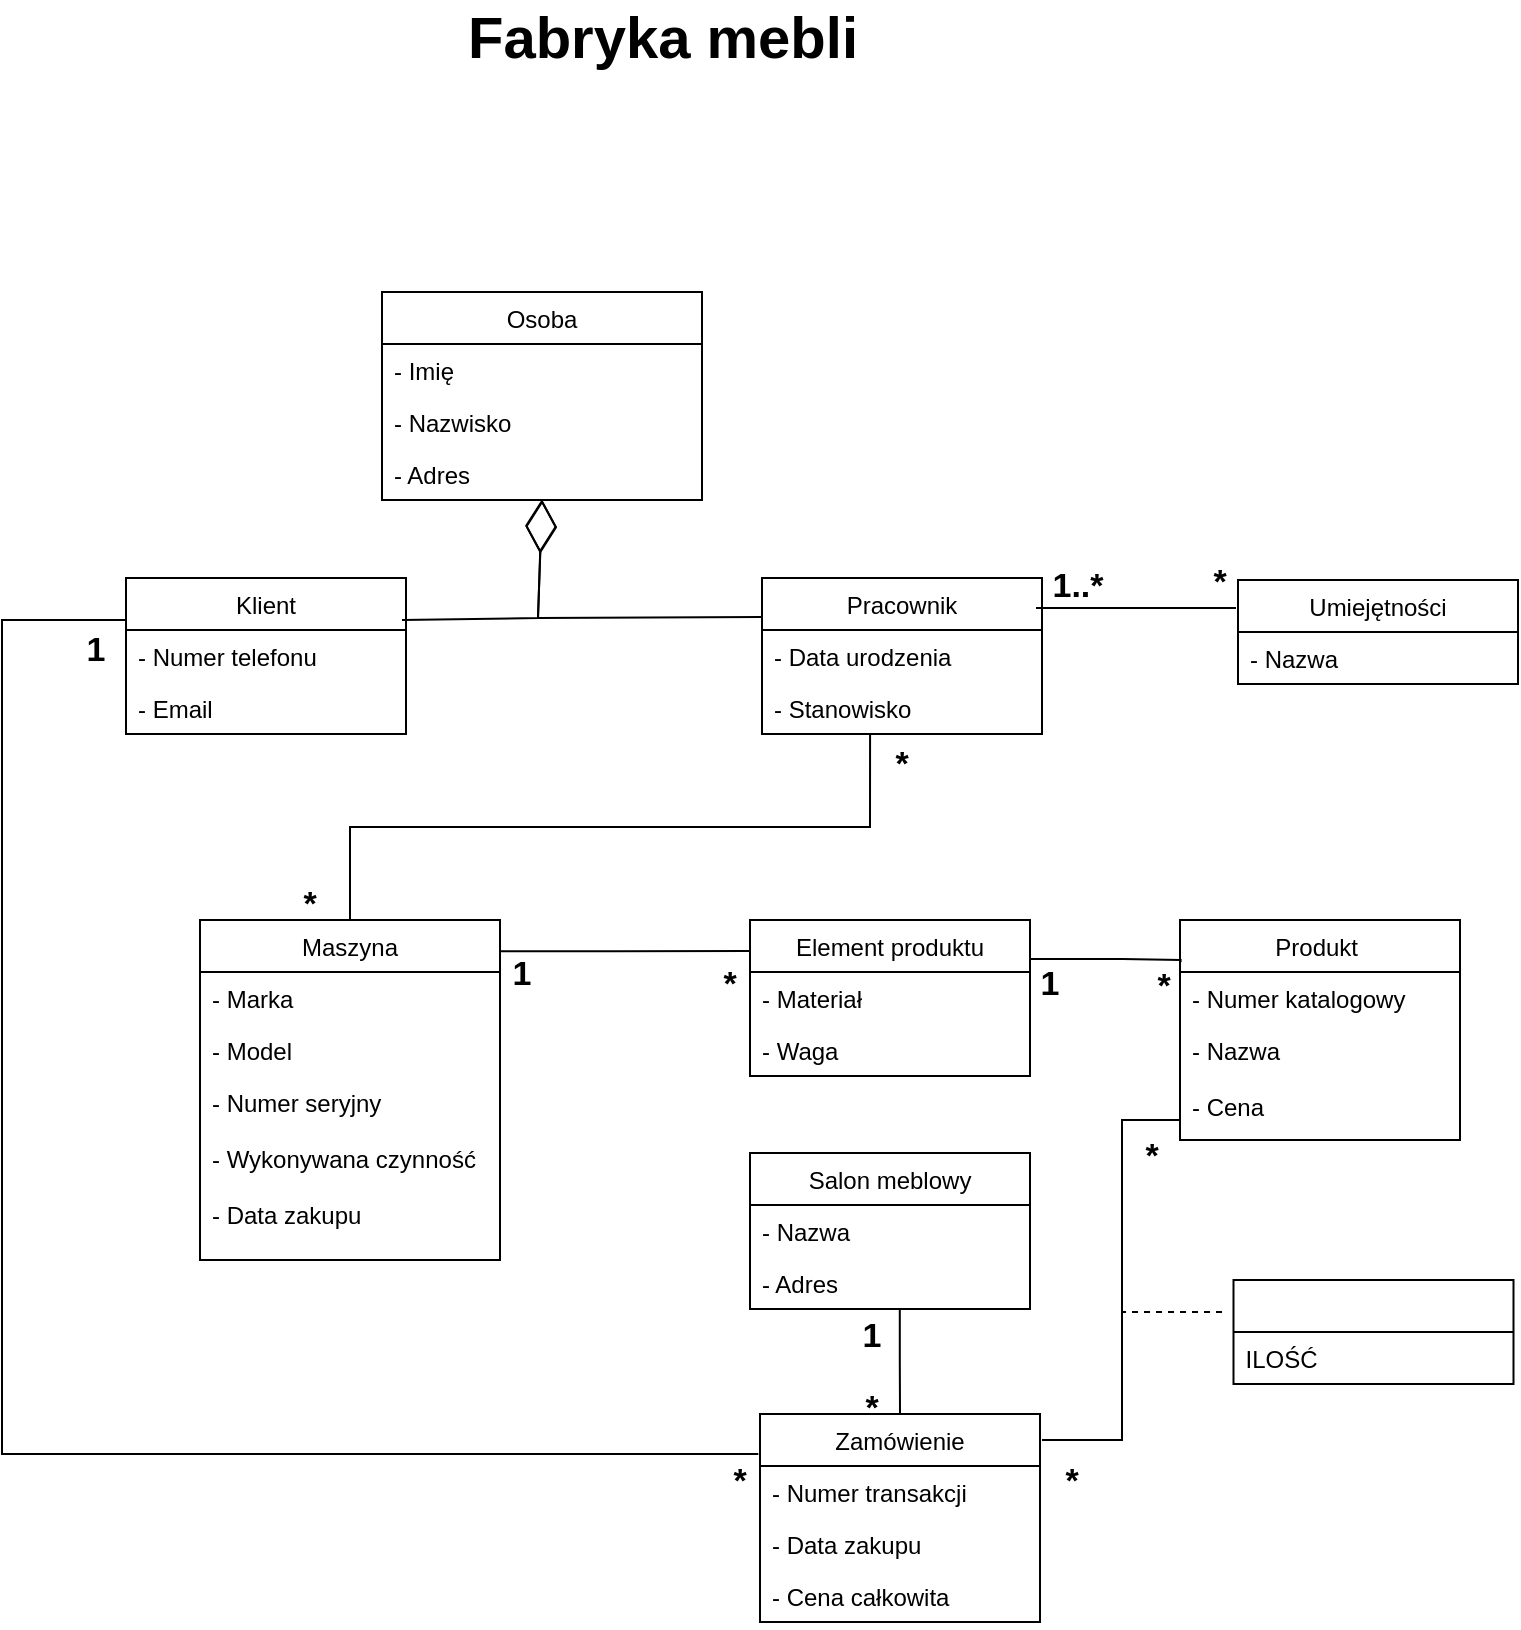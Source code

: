 <mxfile version="20.8.5" type="device"><diagram id="aq6vUtrTZTklRJJoPMB3" name="Strona-1"><mxGraphModel dx="819" dy="432" grid="1" gridSize="10" guides="1" tooltips="1" connect="1" arrows="1" fold="1" page="1" pageScale="1" pageWidth="827" pageHeight="1169" math="0" shadow="0"><root><mxCell id="0"/><mxCell id="1" parent="0"/><mxCell id="Vw4quH79UI14Aog4poAo-18" value="Osoba" style="swimlane;fontStyle=0;childLayout=stackLayout;horizontal=1;startSize=26;fillColor=none;horizontalStack=0;resizeParent=1;resizeParentMax=0;resizeLast=0;collapsible=1;marginBottom=0;rounded=0;shadow=0;" parent="1" vertex="1"><mxGeometry x="229" y="209" width="160" height="104" as="geometry"/></mxCell><mxCell id="Vw4quH79UI14Aog4poAo-19" value="- Imię" style="text;strokeColor=none;fillColor=none;align=left;verticalAlign=top;spacingLeft=4;spacingRight=4;overflow=hidden;rotatable=0;points=[[0,0.5],[1,0.5]];portConstraint=eastwest;" parent="Vw4quH79UI14Aog4poAo-18" vertex="1"><mxGeometry y="26" width="160" height="26" as="geometry"/></mxCell><mxCell id="Vw4quH79UI14Aog4poAo-20" value="- Nazwisko    " style="text;strokeColor=none;fillColor=none;align=left;verticalAlign=top;spacingLeft=4;spacingRight=4;overflow=hidden;rotatable=0;points=[[0,0.5],[1,0.5]];portConstraint=eastwest;" parent="Vw4quH79UI14Aog4poAo-18" vertex="1"><mxGeometry y="52" width="160" height="26" as="geometry"/></mxCell><mxCell id="Vw4quH79UI14Aog4poAo-21" value="- Adres" style="text;strokeColor=none;fillColor=none;align=left;verticalAlign=top;spacingLeft=4;spacingRight=4;overflow=hidden;rotatable=0;points=[[0,0.5],[1,0.5]];portConstraint=eastwest;" parent="Vw4quH79UI14Aog4poAo-18" vertex="1"><mxGeometry y="78" width="160" height="26" as="geometry"/></mxCell><mxCell id="Vw4quH79UI14Aog4poAo-22" value="Pracownik" style="swimlane;fontStyle=0;childLayout=stackLayout;horizontal=1;startSize=26;fillColor=none;horizontalStack=0;resizeParent=1;resizeParentMax=0;resizeLast=0;collapsible=1;marginBottom=0;" parent="1" vertex="1"><mxGeometry x="419" y="352" width="140" height="78" as="geometry"/></mxCell><mxCell id="Vw4quH79UI14Aog4poAo-23" value="- Data urodzenia" style="text;strokeColor=none;fillColor=none;align=left;verticalAlign=top;spacingLeft=4;spacingRight=4;overflow=hidden;rotatable=0;points=[[0,0.5],[1,0.5]];portConstraint=eastwest;" parent="Vw4quH79UI14Aog4poAo-22" vertex="1"><mxGeometry y="26" width="140" height="26" as="geometry"/></mxCell><mxCell id="Vw4quH79UI14Aog4poAo-24" value="- Stanowisko" style="text;strokeColor=none;fillColor=none;align=left;verticalAlign=top;spacingLeft=4;spacingRight=4;overflow=hidden;rotatable=0;points=[[0,0.5],[1,0.5]];portConstraint=eastwest;" parent="Vw4quH79UI14Aog4poAo-22" vertex="1"><mxGeometry y="52" width="140" height="26" as="geometry"/></mxCell><mxCell id="Vw4quH79UI14Aog4poAo-26" value="Umiejętności" style="swimlane;fontStyle=0;childLayout=stackLayout;horizontal=1;startSize=26;fillColor=none;horizontalStack=0;resizeParent=1;resizeParentMax=0;resizeLast=0;collapsible=1;marginBottom=0;" parent="1" vertex="1"><mxGeometry x="657" y="353" width="140" height="52" as="geometry"/></mxCell><mxCell id="Vw4quH79UI14Aog4poAo-27" value="- Nazwa " style="text;strokeColor=none;fillColor=none;align=left;verticalAlign=top;spacingLeft=4;spacingRight=4;overflow=hidden;rotatable=0;points=[[0,0.5],[1,0.5]];portConstraint=eastwest;" parent="Vw4quH79UI14Aog4poAo-26" vertex="1"><mxGeometry y="26" width="140" height="26" as="geometry"/></mxCell><mxCell id="Vw4quH79UI14Aog4poAo-30" value="Klient" style="swimlane;fontStyle=0;childLayout=stackLayout;horizontal=1;startSize=26;fillColor=none;horizontalStack=0;resizeParent=1;resizeParentMax=0;resizeLast=0;collapsible=1;marginBottom=0;" parent="1" vertex="1"><mxGeometry x="101" y="352" width="140" height="78" as="geometry"/></mxCell><mxCell id="Vw4quH79UI14Aog4poAo-31" value="- Numer telefonu" style="text;strokeColor=none;fillColor=none;align=left;verticalAlign=top;spacingLeft=4;spacingRight=4;overflow=hidden;rotatable=0;points=[[0,0.5],[1,0.5]];portConstraint=eastwest;" parent="Vw4quH79UI14Aog4poAo-30" vertex="1"><mxGeometry y="26" width="140" height="26" as="geometry"/></mxCell><mxCell id="Vw4quH79UI14Aog4poAo-32" value="- Email" style="text;strokeColor=none;fillColor=none;align=left;verticalAlign=top;spacingLeft=4;spacingRight=4;overflow=hidden;rotatable=0;points=[[0,0.5],[1,0.5]];portConstraint=eastwest;" parent="Vw4quH79UI14Aog4poAo-30" vertex="1"><mxGeometry y="52" width="140" height="26" as="geometry"/></mxCell><mxCell id="Vw4quH79UI14Aog4poAo-34" value="Maszyna" style="swimlane;fontStyle=0;childLayout=stackLayout;horizontal=1;startSize=26;fillColor=none;horizontalStack=0;resizeParent=1;resizeParentMax=0;resizeLast=0;collapsible=1;marginBottom=0;rounded=0;shadow=0;sketch=0;" parent="1" vertex="1"><mxGeometry x="138" y="523" width="150" height="170" as="geometry"/></mxCell><mxCell id="Vw4quH79UI14Aog4poAo-35" value="- Marka" style="text;strokeColor=none;fillColor=none;align=left;verticalAlign=top;spacingLeft=4;spacingRight=4;overflow=hidden;rotatable=0;points=[[0,0.5],[1,0.5]];portConstraint=eastwest;rounded=0;shadow=0;sketch=0;" parent="Vw4quH79UI14Aog4poAo-34" vertex="1"><mxGeometry y="26" width="150" height="26" as="geometry"/></mxCell><mxCell id="Vw4quH79UI14Aog4poAo-36" value="- Model" style="text;strokeColor=none;fillColor=none;align=left;verticalAlign=top;spacingLeft=4;spacingRight=4;overflow=hidden;rotatable=0;points=[[0,0.5],[1,0.5]];portConstraint=eastwest;rounded=0;shadow=0;sketch=0;" parent="Vw4quH79UI14Aog4poAo-34" vertex="1"><mxGeometry y="52" width="150" height="26" as="geometry"/></mxCell><mxCell id="Vw4quH79UI14Aog4poAo-37" value="- Numer seryjny&#10;&#10;- Wykonywana czynność&#10;&#10;- Data zakupu&#10;" style="text;strokeColor=none;fillColor=none;align=left;verticalAlign=top;spacingLeft=4;spacingRight=4;overflow=hidden;rotatable=0;points=[[0,0.5],[1,0.5]];portConstraint=eastwest;rounded=0;shadow=0;sketch=0;" parent="Vw4quH79UI14Aog4poAo-34" vertex="1"><mxGeometry y="78" width="150" height="92" as="geometry"/></mxCell><mxCell id="Vw4quH79UI14Aog4poAo-38" value="Element produktu" style="swimlane;fontStyle=0;childLayout=stackLayout;horizontal=1;startSize=26;fillColor=none;horizontalStack=0;resizeParent=1;resizeParentMax=0;resizeLast=0;collapsible=1;marginBottom=0;rounded=0;shadow=0;sketch=0;" parent="1" vertex="1"><mxGeometry x="413" y="523" width="140" height="78" as="geometry"/></mxCell><mxCell id="Vw4quH79UI14Aog4poAo-39" value="- Materiał" style="text;strokeColor=none;fillColor=none;align=left;verticalAlign=top;spacingLeft=4;spacingRight=4;overflow=hidden;rotatable=0;points=[[0,0.5],[1,0.5]];portConstraint=eastwest;rounded=0;shadow=0;sketch=0;" parent="Vw4quH79UI14Aog4poAo-38" vertex="1"><mxGeometry y="26" width="140" height="26" as="geometry"/></mxCell><mxCell id="Vw4quH79UI14Aog4poAo-40" value="- Waga " style="text;strokeColor=none;fillColor=none;align=left;verticalAlign=top;spacingLeft=4;spacingRight=4;overflow=hidden;rotatable=0;points=[[0,0.5],[1,0.5]];portConstraint=eastwest;rounded=0;shadow=0;sketch=0;" parent="Vw4quH79UI14Aog4poAo-38" vertex="1"><mxGeometry y="52" width="140" height="26" as="geometry"/></mxCell><mxCell id="Vw4quH79UI14Aog4poAo-42" value="Produkt " style="swimlane;fontStyle=0;childLayout=stackLayout;horizontal=1;startSize=26;fillColor=none;horizontalStack=0;resizeParent=1;resizeParentMax=0;resizeLast=0;collapsible=1;marginBottom=0;rounded=0;shadow=0;sketch=0;" parent="1" vertex="1"><mxGeometry x="628" y="523" width="140" height="110" as="geometry"/></mxCell><mxCell id="Vw4quH79UI14Aog4poAo-43" value="- Numer katalogowy    " style="text;strokeColor=none;fillColor=none;align=left;verticalAlign=top;spacingLeft=4;spacingRight=4;overflow=hidden;rotatable=0;points=[[0,0.5],[1,0.5]];portConstraint=eastwest;rounded=0;shadow=0;sketch=0;" parent="Vw4quH79UI14Aog4poAo-42" vertex="1"><mxGeometry y="26" width="140" height="26" as="geometry"/></mxCell><mxCell id="Vw4quH79UI14Aog4poAo-44" value="- Nazwa" style="text;strokeColor=none;fillColor=none;align=left;verticalAlign=top;spacingLeft=4;spacingRight=4;overflow=hidden;rotatable=0;points=[[0,0.5],[1,0.5]];portConstraint=eastwest;rounded=0;shadow=0;sketch=0;" parent="Vw4quH79UI14Aog4poAo-42" vertex="1"><mxGeometry y="52" width="140" height="58" as="geometry"/></mxCell><mxCell id="Vw4quH79UI14Aog4poAo-46" value="Zamówienie" style="swimlane;fontStyle=0;childLayout=stackLayout;horizontal=1;startSize=26;fillColor=none;horizontalStack=0;resizeParent=1;resizeParentMax=0;resizeLast=0;collapsible=1;marginBottom=0;rounded=0;shadow=0;sketch=0;" parent="1" vertex="1"><mxGeometry x="418" y="770" width="140" height="104" as="geometry"/></mxCell><mxCell id="Vw4quH79UI14Aog4poAo-47" value="- Numer transakcji" style="text;strokeColor=none;fillColor=none;align=left;verticalAlign=top;spacingLeft=4;spacingRight=4;overflow=hidden;rotatable=0;points=[[0,0.5],[1,0.5]];portConstraint=eastwest;rounded=0;shadow=0;sketch=0;" parent="Vw4quH79UI14Aog4poAo-46" vertex="1"><mxGeometry y="26" width="140" height="26" as="geometry"/></mxCell><mxCell id="Vw4quH79UI14Aog4poAo-48" value="- Data zakupu" style="text;strokeColor=none;fillColor=none;align=left;verticalAlign=top;spacingLeft=4;spacingRight=4;overflow=hidden;rotatable=0;points=[[0,0.5],[1,0.5]];portConstraint=eastwest;rounded=0;shadow=0;sketch=0;" parent="Vw4quH79UI14Aog4poAo-46" vertex="1"><mxGeometry y="52" width="140" height="26" as="geometry"/></mxCell><mxCell id="Vw4quH79UI14Aog4poAo-49" value="- Cena całkowita" style="text;strokeColor=none;fillColor=none;align=left;verticalAlign=top;spacingLeft=4;spacingRight=4;overflow=hidden;rotatable=0;points=[[0,0.5],[1,0.5]];portConstraint=eastwest;rounded=0;shadow=0;sketch=0;" parent="Vw4quH79UI14Aog4poAo-46" vertex="1"><mxGeometry y="78" width="140" height="26" as="geometry"/></mxCell><mxCell id="Vw4quH79UI14Aog4poAo-50" value="- Cena" style="text;strokeColor=none;fillColor=none;align=left;verticalAlign=top;spacingLeft=4;spacingRight=4;overflow=hidden;rotatable=0;points=[[0,0.5],[1,0.5]];portConstraint=eastwest;rounded=0;shadow=0;sketch=0;" parent="1" vertex="1"><mxGeometry x="628" y="603" width="140" height="26" as="geometry"/></mxCell><mxCell id="Vw4quH79UI14Aog4poAo-57" value="" style="swimlane;fontStyle=0;childLayout=stackLayout;horizontal=1;startSize=26;fillColor=none;horizontalStack=0;resizeParent=1;resizeParentMax=0;resizeLast=0;collapsible=1;marginBottom=0;rounded=0;shadow=0;sketch=0;" parent="1" vertex="1"><mxGeometry x="654.75" y="703" width="140" height="52" as="geometry"/></mxCell><mxCell id="Vw4quH79UI14Aog4poAo-58" value="ILOŚĆ" style="text;strokeColor=none;fillColor=none;align=left;verticalAlign=top;spacingLeft=4;spacingRight=4;overflow=hidden;rotatable=0;points=[[0,0.5],[1,0.5]];portConstraint=eastwest;rounded=0;shadow=0;sketch=0;" parent="Vw4quH79UI14Aog4poAo-57" vertex="1"><mxGeometry y="26" width="140" height="26" as="geometry"/></mxCell><mxCell id="Vw4quH79UI14Aog4poAo-62" value="" style="endArrow=diamondThin;endFill=0;endSize=24;html=1;rounded=0;entryX=0.513;entryY=1.038;entryDx=0;entryDy=0;entryPerimeter=0;" parent="1" edge="1"><mxGeometry width="160" relative="1" as="geometry"><mxPoint x="239" y="373" as="sourcePoint"/><mxPoint x="309.08" y="312.988" as="targetPoint"/><Array as="points"><mxPoint x="307" y="372"/></Array></mxGeometry></mxCell><mxCell id="Vw4quH79UI14Aog4poAo-63" value="" style="endArrow=diamondThin;endFill=0;endSize=24;html=1;rounded=0;entryX=0.506;entryY=0.984;entryDx=0;entryDy=0;entryPerimeter=0;exitX=0;exitY=0.25;exitDx=0;exitDy=0;" parent="1" source="Vw4quH79UI14Aog4poAo-22" edge="1"><mxGeometry width="160" relative="1" as="geometry"><mxPoint x="409" y="372" as="sourcePoint"/><mxPoint x="308.96" y="312.584" as="targetPoint"/><Array as="points"><mxPoint x="307" y="372"/></Array></mxGeometry></mxCell><mxCell id="Vw4quH79UI14Aog4poAo-65" value="" style="line;strokeWidth=1;fillColor=none;align=left;verticalAlign=middle;spacingTop=-1;spacingLeft=3;spacingRight=3;rotatable=0;labelPosition=right;points=[];portConstraint=eastwest;strokeColor=inherit;rounded=0;shadow=0;sketch=0;" parent="1" vertex="1"><mxGeometry x="556" y="363" width="100" height="8" as="geometry"/></mxCell><mxCell id="Vw4quH79UI14Aog4poAo-66" value="1..*" style="text;align=center;fontStyle=1;verticalAlign=middle;spacingLeft=3;spacingRight=3;strokeColor=none;rotatable=0;points=[[0,0.5],[1,0.5]];portConstraint=eastwest;rounded=0;shadow=0;sketch=0;fontSize=17;" parent="1" vertex="1"><mxGeometry x="562" y="344" width="30" height="20" as="geometry"/></mxCell><mxCell id="Vw4quH79UI14Aog4poAo-67" value="*" style="text;align=center;fontStyle=1;verticalAlign=middle;spacingLeft=3;spacingRight=3;strokeColor=none;rotatable=0;points=[[0,0.5],[1,0.5]];portConstraint=eastwest;rounded=0;shadow=0;sketch=0;fontSize=17;" parent="1" vertex="1"><mxGeometry x="633" y="342" width="30" height="20" as="geometry"/></mxCell><mxCell id="Vw4quH79UI14Aog4poAo-69" value="" style="endArrow=none;html=1;edgeStyle=orthogonalEdgeStyle;rounded=0;fontSize=17;exitX=0.5;exitY=0;exitDx=0;exitDy=0;entryX=0.386;entryY=0.987;entryDx=0;entryDy=0;entryPerimeter=0;" parent="1" source="Vw4quH79UI14Aog4poAo-34" target="Vw4quH79UI14Aog4poAo-24" edge="1"><mxGeometry relative="1" as="geometry"><mxPoint x="198" y="483" as="sourcePoint"/><mxPoint x="548" y="483" as="targetPoint"/></mxGeometry></mxCell><mxCell id="Vw4quH79UI14Aog4poAo-72" value="*" style="text;align=center;fontStyle=1;verticalAlign=middle;spacingLeft=3;spacingRight=3;strokeColor=none;rotatable=0;points=[[0,0.5],[1,0.5]];portConstraint=eastwest;rounded=0;shadow=0;sketch=0;fontSize=17;" parent="1" vertex="1"><mxGeometry x="474" y="433" width="30" height="20" as="geometry"/></mxCell><mxCell id="Vw4quH79UI14Aog4poAo-73" value="*" style="text;align=center;fontStyle=1;verticalAlign=middle;spacingLeft=3;spacingRight=3;strokeColor=none;rotatable=0;points=[[0,0.5],[1,0.5]];portConstraint=eastwest;rounded=0;shadow=0;sketch=0;fontSize=17;" parent="1" vertex="1"><mxGeometry x="178" y="503" width="30" height="20" as="geometry"/></mxCell><mxCell id="Vw4quH79UI14Aog4poAo-74" value="" style="endArrow=none;html=1;edgeStyle=orthogonalEdgeStyle;rounded=0;fontSize=17;exitX=0;exitY=0.25;exitDx=0;exitDy=0;entryX=-0.006;entryY=0.192;entryDx=0;entryDy=0;entryPerimeter=0;" parent="1" source="Vw4quH79UI14Aog4poAo-30" target="Vw4quH79UI14Aog4poAo-46" edge="1"><mxGeometry relative="1" as="geometry"><mxPoint x="88" y="373" as="sourcePoint"/><mxPoint x="58" y="713" as="targetPoint"/><Array as="points"><mxPoint x="101" y="373"/><mxPoint x="39" y="373"/><mxPoint x="39" y="790"/></Array></mxGeometry></mxCell><mxCell id="Vw4quH79UI14Aog4poAo-83" value="*" style="text;align=center;fontStyle=1;verticalAlign=middle;spacingLeft=3;spacingRight=3;strokeColor=none;rotatable=0;points=[[0,0.5],[1,0.5]];portConstraint=eastwest;rounded=0;shadow=0;sketch=0;fontSize=17;" parent="1" vertex="1"><mxGeometry x="388" y="543" width="30" height="20" as="geometry"/></mxCell><mxCell id="Vw4quH79UI14Aog4poAo-84" value="1" style="text;align=center;fontStyle=1;verticalAlign=middle;spacingLeft=3;spacingRight=3;strokeColor=none;rotatable=0;points=[[0,0.5],[1,0.5]];portConstraint=eastwest;rounded=0;shadow=0;sketch=0;fontSize=17;" parent="1" vertex="1"><mxGeometry x="284" y="533" width="30" height="30" as="geometry"/></mxCell><mxCell id="Vw4quH79UI14Aog4poAo-85" value="" style="endArrow=none;html=1;edgeStyle=orthogonalEdgeStyle;rounded=0;fontSize=17;exitX=1;exitY=0.25;exitDx=0;exitDy=0;entryX=0.002;entryY=0.192;entryDx=0;entryDy=0;entryPerimeter=0;" parent="1" source="Vw4quH79UI14Aog4poAo-38" target="Vw4quH79UI14Aog4poAo-42" edge="1"><mxGeometry relative="1" as="geometry"><mxPoint x="558" y="543" as="sourcePoint"/><mxPoint x="737.02" y="541.7" as="targetPoint"/><Array as="points"><mxPoint x="599" y="543"/><mxPoint x="628" y="543"/></Array></mxGeometry></mxCell><mxCell id="Vw4quH79UI14Aog4poAo-88" value="*" style="text;align=center;fontStyle=1;verticalAlign=middle;spacingLeft=3;spacingRight=3;strokeColor=none;rotatable=0;points=[[0,0.5],[1,0.5]];portConstraint=eastwest;rounded=0;shadow=0;sketch=0;fontSize=17;" parent="1" vertex="1"><mxGeometry x="605" y="544" width="30" height="20" as="geometry"/></mxCell><mxCell id="Vw4quH79UI14Aog4poAo-89" value="1" style="text;align=center;fontStyle=1;verticalAlign=middle;spacingLeft=3;spacingRight=3;strokeColor=none;rotatable=0;points=[[0,0.5],[1,0.5]];portConstraint=eastwest;rounded=0;shadow=0;sketch=0;fontSize=17;" parent="1" vertex="1"><mxGeometry x="548" y="538" width="30" height="30" as="geometry"/></mxCell><mxCell id="Vw4quH79UI14Aog4poAo-90" value="1" style="text;align=center;fontStyle=1;verticalAlign=middle;spacingLeft=3;spacingRight=3;strokeColor=none;rotatable=0;points=[[0,0.5],[1,0.5]];portConstraint=eastwest;rounded=0;shadow=0;sketch=0;fontSize=17;" parent="1" vertex="1"><mxGeometry x="71" y="371" width="30" height="30" as="geometry"/></mxCell><mxCell id="Vw4quH79UI14Aog4poAo-91" value="*" style="text;align=center;fontStyle=1;verticalAlign=middle;spacingLeft=3;spacingRight=3;strokeColor=none;rotatable=0;points=[[0,0.5],[1,0.5]];portConstraint=eastwest;rounded=0;shadow=0;sketch=0;fontSize=17;" parent="1" vertex="1"><mxGeometry x="393" y="791.5" width="30" height="20" as="geometry"/></mxCell><mxCell id="Vw4quH79UI14Aog4poAo-92" value="" style="endArrow=none;html=1;edgeStyle=orthogonalEdgeStyle;rounded=0;fontSize=17;entryX=0;entryY=0.5;entryDx=0;entryDy=0;" parent="1" target="Vw4quH79UI14Aog4poAo-50" edge="1"><mxGeometry relative="1" as="geometry"><mxPoint x="559" y="783" as="sourcePoint"/><mxPoint x="703.86" y="633.116" as="targetPoint"/><Array as="points"><mxPoint x="599" y="783"/><mxPoint x="599" y="623"/><mxPoint x="628" y="623"/></Array></mxGeometry></mxCell><mxCell id="Vw4quH79UI14Aog4poAo-95" value="*" style="text;align=center;fontStyle=1;verticalAlign=middle;spacingLeft=3;spacingRight=3;strokeColor=none;rotatable=0;points=[[0,0.5],[1,0.5]];portConstraint=eastwest;rounded=0;shadow=0;sketch=0;fontSize=17;" parent="1" vertex="1"><mxGeometry x="559" y="791.5" width="30" height="20" as="geometry"/></mxCell><mxCell id="Vw4quH79UI14Aog4poAo-96" value="*" style="text;align=center;fontStyle=1;verticalAlign=middle;spacingLeft=3;spacingRight=3;strokeColor=none;rotatable=0;points=[[0,0.5],[1,0.5]];portConstraint=eastwest;rounded=0;shadow=0;sketch=0;fontSize=17;" parent="1" vertex="1"><mxGeometry x="599" y="629" width="30" height="20" as="geometry"/></mxCell><mxCell id="Vw4quH79UI14Aog4poAo-98" value="" style="line;strokeWidth=1;fillColor=none;align=left;verticalAlign=middle;spacingTop=-1;spacingLeft=3;spacingRight=3;rotatable=0;labelPosition=right;points=[];portConstraint=eastwest;strokeColor=inherit;rounded=0;shadow=0;sketch=0;fontSize=17;dashed=1;direction=west;" parent="1" vertex="1"><mxGeometry x="599" y="717.5" width="50" height="3" as="geometry"/></mxCell><mxCell id="Vw4quH79UI14Aog4poAo-80" value="" style="endArrow=none;html=1;edgeStyle=orthogonalEdgeStyle;rounded=0;fontSize=17;entryX=0;entryY=0.199;entryDx=0;entryDy=0;exitX=1.001;exitY=0.092;exitDx=0;exitDy=0;exitPerimeter=0;entryPerimeter=0;" parent="1" source="Vw4quH79UI14Aog4poAo-34" target="Vw4quH79UI14Aog4poAo-38" edge="1"><mxGeometry relative="1" as="geometry"><mxPoint x="278" y="542" as="sourcePoint"/><mxPoint x="418" y="542" as="targetPoint"/><Array as="points"><mxPoint x="346" y="539"/><mxPoint x="413" y="539"/></Array></mxGeometry></mxCell><mxCell id="K9TZXkfTF28m2rN0Y310-2" value="Salon meblowy" style="swimlane;fontStyle=0;childLayout=stackLayout;horizontal=1;startSize=26;fillColor=none;horizontalStack=0;resizeParent=1;resizeParentMax=0;resizeLast=0;collapsible=1;marginBottom=0;" parent="1" vertex="1"><mxGeometry x="413" y="639.5" width="140" height="78" as="geometry"/></mxCell><mxCell id="K9TZXkfTF28m2rN0Y310-3" value="- Nazwa" style="text;strokeColor=none;fillColor=none;align=left;verticalAlign=top;spacingLeft=4;spacingRight=4;overflow=hidden;rotatable=0;points=[[0,0.5],[1,0.5]];portConstraint=eastwest;" parent="K9TZXkfTF28m2rN0Y310-2" vertex="1"><mxGeometry y="26" width="140" height="26" as="geometry"/></mxCell><mxCell id="K9TZXkfTF28m2rN0Y310-4" value="- Adres" style="text;strokeColor=none;fillColor=none;align=left;verticalAlign=top;spacingLeft=4;spacingRight=4;overflow=hidden;rotatable=0;points=[[0,0.5],[1,0.5]];portConstraint=eastwest;" parent="K9TZXkfTF28m2rN0Y310-2" vertex="1"><mxGeometry y="52" width="140" height="26" as="geometry"/></mxCell><mxCell id="K9TZXkfTF28m2rN0Y310-6" value="" style="endArrow=none;html=1;edgeStyle=orthogonalEdgeStyle;rounded=0;exitX=0.535;exitY=0.987;exitDx=0;exitDy=0;exitPerimeter=0;entryX=0.5;entryY=0;entryDx=0;entryDy=0;" parent="1" source="K9TZXkfTF28m2rN0Y310-4" target="Vw4quH79UI14Aog4poAo-46" edge="1"><mxGeometry relative="1" as="geometry"><mxPoint x="389" y="743" as="sourcePoint"/><mxPoint x="549" y="743" as="targetPoint"/><Array as="points"/></mxGeometry></mxCell><mxCell id="K9TZXkfTF28m2rN0Y310-9" value="1" style="text;align=center;fontStyle=1;verticalAlign=middle;spacingLeft=3;spacingRight=3;strokeColor=none;rotatable=0;points=[[0,0.5],[1,0.5]];portConstraint=eastwest;rounded=0;shadow=0;sketch=0;fontSize=17;" parent="1" vertex="1"><mxGeometry x="459" y="714" width="30" height="30" as="geometry"/></mxCell><mxCell id="K9TZXkfTF28m2rN0Y310-10" value="*" style="text;align=center;fontStyle=1;verticalAlign=middle;spacingLeft=3;spacingRight=3;strokeColor=none;rotatable=0;points=[[0,0.5],[1,0.5]];portConstraint=eastwest;rounded=0;shadow=0;sketch=0;fontSize=17;" parent="1" vertex="1"><mxGeometry x="459" y="755" width="30" height="20" as="geometry"/></mxCell><mxCell id="K9TZXkfTF28m2rN0Y310-11" value="&lt;p style=&quot;line-height: 120%;&quot;&gt;&lt;b style=&quot;&quot;&gt;&lt;font style=&quot;font-size: 29px;&quot;&gt;Fabryka mebli&lt;/font&gt;&lt;/b&gt;&lt;/p&gt;" style="text;html=1;strokeColor=none;fillColor=none;align=center;verticalAlign=middle;whiteSpace=wrap;rounded=0;" parent="1" vertex="1"><mxGeometry x="229" y="70" width="281" height="30" as="geometry"/></mxCell></root></mxGraphModel></diagram></mxfile>